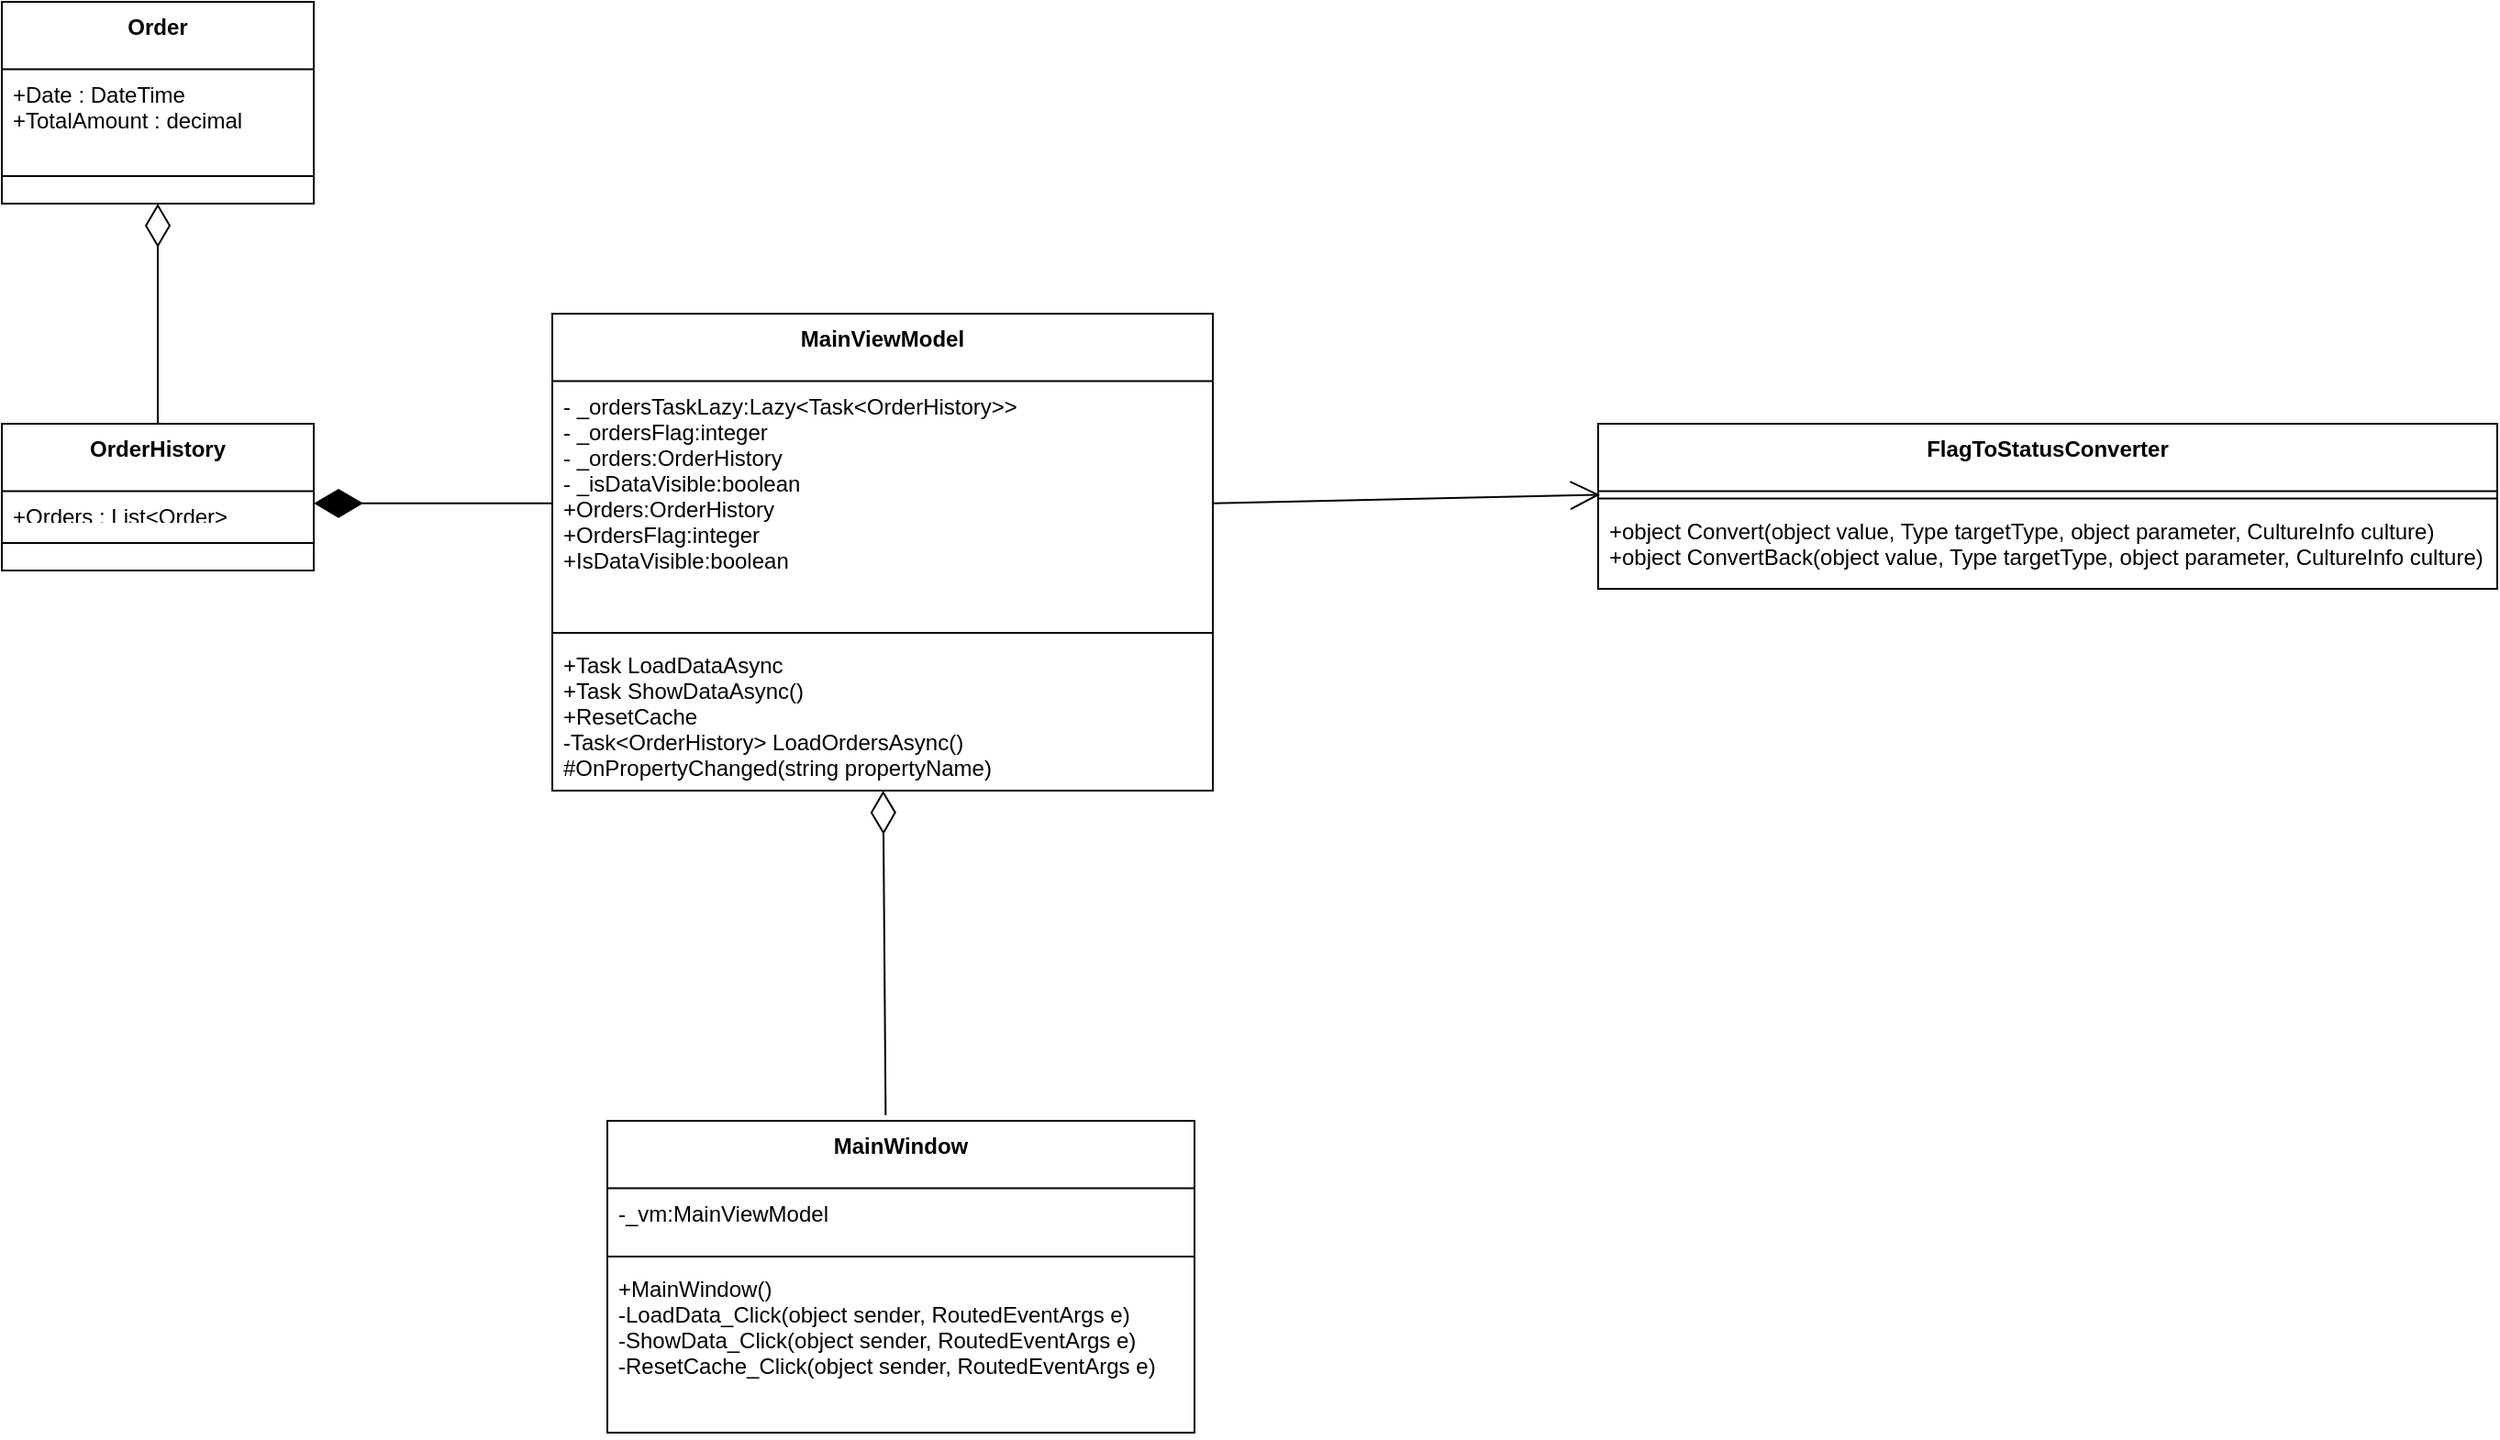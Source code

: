 <mxfile version="24.7.17">
  <diagram name="Страница — 1" id="xI7GtqTC5N3RrTUA1rMS">
    <mxGraphModel dx="682" dy="931" grid="1" gridSize="10" guides="1" tooltips="1" connect="1" arrows="1" fold="1" page="1" pageScale="1" pageWidth="827" pageHeight="1169" math="0" shadow="0">
      <root>
        <mxCell id="0" />
        <mxCell id="1" parent="0" />
        <mxCell id="tW7oDtPOJEiDefRWix7X-1" value="Order" style="swimlane;fontStyle=1;align=center;verticalAlign=top;childLayout=stackLayout;horizontal=1;startSize=36.8;horizontalStack=0;resizeParent=1;resizeParentMax=0;resizeLast=0;collapsible=0;marginBottom=0;" vertex="1" parent="1">
          <mxGeometry x="980" y="100" width="170" height="110" as="geometry" />
        </mxCell>
        <mxCell id="tW7oDtPOJEiDefRWix7X-2" value="+Date : DateTime&#xa;+TotalAmount : decimal" style="text;strokeColor=none;fillColor=none;align=left;verticalAlign=top;spacingLeft=4;spacingRight=4;overflow=hidden;rotatable=0;points=[[0,0.5],[1,0.5]];portConstraint=eastwest;" vertex="1" parent="tW7oDtPOJEiDefRWix7X-1">
          <mxGeometry y="36.8" width="170" height="43.2" as="geometry" />
        </mxCell>
        <mxCell id="tW7oDtPOJEiDefRWix7X-3" style="line;strokeWidth=1;fillColor=none;align=left;verticalAlign=middle;spacingTop=-1;spacingLeft=3;spacingRight=3;rotatable=0;labelPosition=right;points=[];portConstraint=eastwest;strokeColor=inherit;" vertex="1" parent="tW7oDtPOJEiDefRWix7X-1">
          <mxGeometry y="80" width="170" height="30" as="geometry" />
        </mxCell>
        <mxCell id="tW7oDtPOJEiDefRWix7X-5" value="OrderHistory" style="swimlane;fontStyle=1;align=center;verticalAlign=top;childLayout=stackLayout;horizontal=1;startSize=36.8;horizontalStack=0;resizeParent=1;resizeParentMax=0;resizeLast=0;collapsible=0;marginBottom=0;" vertex="1" parent="1">
          <mxGeometry x="980" y="330" width="170" height="80" as="geometry" />
        </mxCell>
        <mxCell id="tW7oDtPOJEiDefRWix7X-6" value="+Orders : List&lt;Order&gt;" style="text;strokeColor=none;fillColor=none;align=left;verticalAlign=top;spacingLeft=4;spacingRight=4;overflow=hidden;rotatable=0;points=[[0,0.5],[1,0.5]];portConstraint=eastwest;" vertex="1" parent="tW7oDtPOJEiDefRWix7X-5">
          <mxGeometry y="36.8" width="170" height="13.2" as="geometry" />
        </mxCell>
        <mxCell id="tW7oDtPOJEiDefRWix7X-7" style="line;strokeWidth=1;fillColor=none;align=left;verticalAlign=middle;spacingTop=-1;spacingLeft=3;spacingRight=3;rotatable=0;labelPosition=right;points=[];portConstraint=eastwest;strokeColor=inherit;" vertex="1" parent="tW7oDtPOJEiDefRWix7X-5">
          <mxGeometry y="50" width="170" height="30" as="geometry" />
        </mxCell>
        <mxCell id="tW7oDtPOJEiDefRWix7X-8" value="MainViewModel" style="swimlane;fontStyle=1;align=center;verticalAlign=top;childLayout=stackLayout;horizontal=1;startSize=36.8;horizontalStack=0;resizeParent=1;resizeParentMax=0;resizeLast=0;collapsible=0;marginBottom=0;" vertex="1" parent="1">
          <mxGeometry x="1280" y="270" width="360" height="260" as="geometry" />
        </mxCell>
        <mxCell id="tW7oDtPOJEiDefRWix7X-9" value="- _ordersTaskLazy:Lazy&lt;Task&lt;OrderHistory&gt;&gt;&#xa;- _ordersFlag:integer&#xa;- _orders:OrderHistory&#xa;- _isDataVisible:boolean&#xa;+Orders:OrderHistory&#xa;+OrdersFlag:integer&#xa;+IsDataVisible:boolean" style="text;strokeColor=none;fillColor=none;align=left;verticalAlign=top;spacingLeft=4;spacingRight=4;overflow=hidden;rotatable=0;points=[[0,0.5],[1,0.5]];portConstraint=eastwest;" vertex="1" parent="tW7oDtPOJEiDefRWix7X-8">
          <mxGeometry y="36.8" width="360" height="133.2" as="geometry" />
        </mxCell>
        <mxCell id="tW7oDtPOJEiDefRWix7X-10" style="line;strokeWidth=1;fillColor=none;align=left;verticalAlign=middle;spacingTop=-1;spacingLeft=3;spacingRight=3;rotatable=0;labelPosition=right;points=[];portConstraint=eastwest;strokeColor=inherit;" vertex="1" parent="tW7oDtPOJEiDefRWix7X-8">
          <mxGeometry y="170" width="360" height="8" as="geometry" />
        </mxCell>
        <mxCell id="tW7oDtPOJEiDefRWix7X-11" value="+Task LoadDataAsync&#xa;+Task ShowDataAsync()&#xa;+ResetCache&#xa;-Task&lt;OrderHistory&gt; LoadOrdersAsync()&#xa;#OnPropertyChanged(string propertyName)" style="text;strokeColor=none;fillColor=none;align=left;verticalAlign=top;spacingLeft=4;spacingRight=4;overflow=hidden;rotatable=0;points=[[0,0.5],[1,0.5]];portConstraint=eastwest;" vertex="1" parent="tW7oDtPOJEiDefRWix7X-8">
          <mxGeometry y="178" width="360" height="82" as="geometry" />
        </mxCell>
        <mxCell id="tW7oDtPOJEiDefRWix7X-12" value="MainWindow" style="swimlane;fontStyle=1;align=center;verticalAlign=top;childLayout=stackLayout;horizontal=1;startSize=36.8;horizontalStack=0;resizeParent=1;resizeParentMax=0;resizeLast=0;collapsible=0;marginBottom=0;" vertex="1" parent="1">
          <mxGeometry x="1310" y="710" width="320" height="170" as="geometry" />
        </mxCell>
        <mxCell id="tW7oDtPOJEiDefRWix7X-13" value="-_vm:MainViewModel" style="text;strokeColor=none;fillColor=none;align=left;verticalAlign=top;spacingLeft=4;spacingRight=4;overflow=hidden;rotatable=0;points=[[0,0.5],[1,0.5]];portConstraint=eastwest;" vertex="1" parent="tW7oDtPOJEiDefRWix7X-12">
          <mxGeometry y="36.8" width="320" height="33.2" as="geometry" />
        </mxCell>
        <mxCell id="tW7oDtPOJEiDefRWix7X-14" style="line;strokeWidth=1;fillColor=none;align=left;verticalAlign=middle;spacingTop=-1;spacingLeft=3;spacingRight=3;rotatable=0;labelPosition=right;points=[];portConstraint=eastwest;strokeColor=inherit;" vertex="1" parent="tW7oDtPOJEiDefRWix7X-12">
          <mxGeometry y="70" width="320" height="8" as="geometry" />
        </mxCell>
        <mxCell id="tW7oDtPOJEiDefRWix7X-15" value="+MainWindow()&#xa;-LoadData_Click(object sender, RoutedEventArgs e)&#xa;-ShowData_Click(object sender, RoutedEventArgs e)&#xa;-ResetCache_Click(object sender, RoutedEventArgs e)" style="text;strokeColor=none;fillColor=none;align=left;verticalAlign=top;spacingLeft=4;spacingRight=4;overflow=hidden;rotatable=0;points=[[0,0.5],[1,0.5]];portConstraint=eastwest;" vertex="1" parent="tW7oDtPOJEiDefRWix7X-12">
          <mxGeometry y="78" width="320" height="92" as="geometry" />
        </mxCell>
        <mxCell id="tW7oDtPOJEiDefRWix7X-16" value="FlagToStatusConverter" style="swimlane;fontStyle=1;align=center;verticalAlign=top;childLayout=stackLayout;horizontal=1;startSize=36.8;horizontalStack=0;resizeParent=1;resizeParentMax=0;resizeLast=0;collapsible=0;marginBottom=0;" vertex="1" parent="1">
          <mxGeometry x="1850" y="330" width="490" height="90" as="geometry" />
        </mxCell>
        <mxCell id="tW7oDtPOJEiDefRWix7X-18" style="line;strokeWidth=1;fillColor=none;align=left;verticalAlign=middle;spacingTop=-1;spacingLeft=3;spacingRight=3;rotatable=0;labelPosition=right;points=[];portConstraint=eastwest;strokeColor=inherit;" vertex="1" parent="tW7oDtPOJEiDefRWix7X-16">
          <mxGeometry y="36.8" width="490" height="8" as="geometry" />
        </mxCell>
        <mxCell id="tW7oDtPOJEiDefRWix7X-19" value="+object Convert(object value, Type targetType, object parameter, CultureInfo culture)&#xa;+object ConvertBack(object value, Type targetType, object parameter, CultureInfo culture)" style="text;strokeColor=none;fillColor=none;align=left;verticalAlign=top;spacingLeft=4;spacingRight=4;overflow=hidden;rotatable=0;points=[[0,0.5],[1,0.5]];portConstraint=eastwest;" vertex="1" parent="tW7oDtPOJEiDefRWix7X-16">
          <mxGeometry y="44.8" width="490" height="45.2" as="geometry" />
        </mxCell>
        <mxCell id="tW7oDtPOJEiDefRWix7X-20" value="" style="endArrow=diamondThin;endFill=0;endSize=21;html=1;rounded=0;entryX=0.5;entryY=1;entryDx=0;entryDy=0;exitX=0.5;exitY=0;exitDx=0;exitDy=0;" edge="1" parent="1" source="tW7oDtPOJEiDefRWix7X-5" target="tW7oDtPOJEiDefRWix7X-1">
          <mxGeometry width="160" relative="1" as="geometry">
            <mxPoint x="950" y="450" as="sourcePoint" />
            <mxPoint x="1110" y="450" as="targetPoint" />
            <Array as="points" />
          </mxGeometry>
        </mxCell>
        <mxCell id="tW7oDtPOJEiDefRWix7X-21" value="" style="endArrow=diamondThin;endFill=1;endSize=24;html=1;rounded=0;exitX=0;exitY=0.5;exitDx=0;exitDy=0;entryX=1;entryY=0.5;entryDx=0;entryDy=0;" edge="1" parent="1" source="tW7oDtPOJEiDefRWix7X-9" target="tW7oDtPOJEiDefRWix7X-6">
          <mxGeometry width="160" relative="1" as="geometry">
            <mxPoint x="1300" y="340" as="sourcePoint" />
            <mxPoint x="1180" y="392" as="targetPoint" />
          </mxGeometry>
        </mxCell>
        <mxCell id="tW7oDtPOJEiDefRWix7X-22" value="" style="endArrow=diamondThin;endFill=0;endSize=21;html=1;rounded=0;exitX=0.474;exitY=-0.018;exitDx=0;exitDy=0;exitPerimeter=0;" edge="1" parent="1" source="tW7oDtPOJEiDefRWix7X-12" target="tW7oDtPOJEiDefRWix7X-11">
          <mxGeometry width="160" relative="1" as="geometry">
            <mxPoint x="1450" y="695" as="sourcePoint" />
            <mxPoint x="1450" y="585" as="targetPoint" />
            <Array as="points" />
          </mxGeometry>
        </mxCell>
        <mxCell id="tW7oDtPOJEiDefRWix7X-23" value="" style="endArrow=open;endFill=0;endSize=14;html=1;rounded=0;exitX=1;exitY=0.5;exitDx=0;exitDy=0;entryX=0.002;entryY=0.43;entryDx=0;entryDy=0;entryPerimeter=0;" edge="1" parent="1" source="tW7oDtPOJEiDefRWix7X-9" target="tW7oDtPOJEiDefRWix7X-16">
          <mxGeometry width="160" relative="1" as="geometry">
            <mxPoint x="1802" y="657" as="sourcePoint" />
            <mxPoint x="1800" y="480" as="targetPoint" />
            <Array as="points" />
          </mxGeometry>
        </mxCell>
      </root>
    </mxGraphModel>
  </diagram>
</mxfile>
